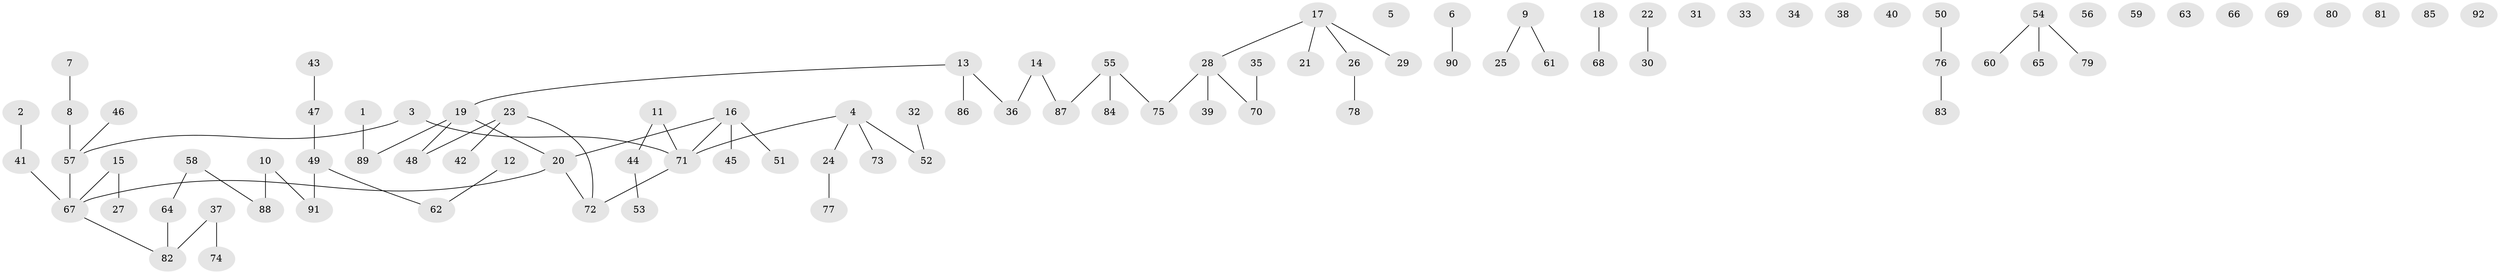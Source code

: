 // Generated by graph-tools (version 1.1) at 2025/33/03/09/25 02:33:28]
// undirected, 92 vertices, 73 edges
graph export_dot {
graph [start="1"]
  node [color=gray90,style=filled];
  1;
  2;
  3;
  4;
  5;
  6;
  7;
  8;
  9;
  10;
  11;
  12;
  13;
  14;
  15;
  16;
  17;
  18;
  19;
  20;
  21;
  22;
  23;
  24;
  25;
  26;
  27;
  28;
  29;
  30;
  31;
  32;
  33;
  34;
  35;
  36;
  37;
  38;
  39;
  40;
  41;
  42;
  43;
  44;
  45;
  46;
  47;
  48;
  49;
  50;
  51;
  52;
  53;
  54;
  55;
  56;
  57;
  58;
  59;
  60;
  61;
  62;
  63;
  64;
  65;
  66;
  67;
  68;
  69;
  70;
  71;
  72;
  73;
  74;
  75;
  76;
  77;
  78;
  79;
  80;
  81;
  82;
  83;
  84;
  85;
  86;
  87;
  88;
  89;
  90;
  91;
  92;
  1 -- 89;
  2 -- 41;
  3 -- 57;
  3 -- 71;
  4 -- 24;
  4 -- 52;
  4 -- 71;
  4 -- 73;
  6 -- 90;
  7 -- 8;
  8 -- 57;
  9 -- 25;
  9 -- 61;
  10 -- 88;
  10 -- 91;
  11 -- 44;
  11 -- 71;
  12 -- 62;
  13 -- 19;
  13 -- 36;
  13 -- 86;
  14 -- 36;
  14 -- 87;
  15 -- 27;
  15 -- 67;
  16 -- 20;
  16 -- 45;
  16 -- 51;
  16 -- 71;
  17 -- 21;
  17 -- 26;
  17 -- 28;
  17 -- 29;
  18 -- 68;
  19 -- 20;
  19 -- 48;
  19 -- 89;
  20 -- 67;
  20 -- 72;
  22 -- 30;
  23 -- 42;
  23 -- 48;
  23 -- 72;
  24 -- 77;
  26 -- 78;
  28 -- 39;
  28 -- 70;
  28 -- 75;
  32 -- 52;
  35 -- 70;
  37 -- 74;
  37 -- 82;
  41 -- 67;
  43 -- 47;
  44 -- 53;
  46 -- 57;
  47 -- 49;
  49 -- 62;
  49 -- 91;
  50 -- 76;
  54 -- 60;
  54 -- 65;
  54 -- 79;
  55 -- 75;
  55 -- 84;
  55 -- 87;
  57 -- 67;
  58 -- 64;
  58 -- 88;
  64 -- 82;
  67 -- 82;
  71 -- 72;
  76 -- 83;
}
